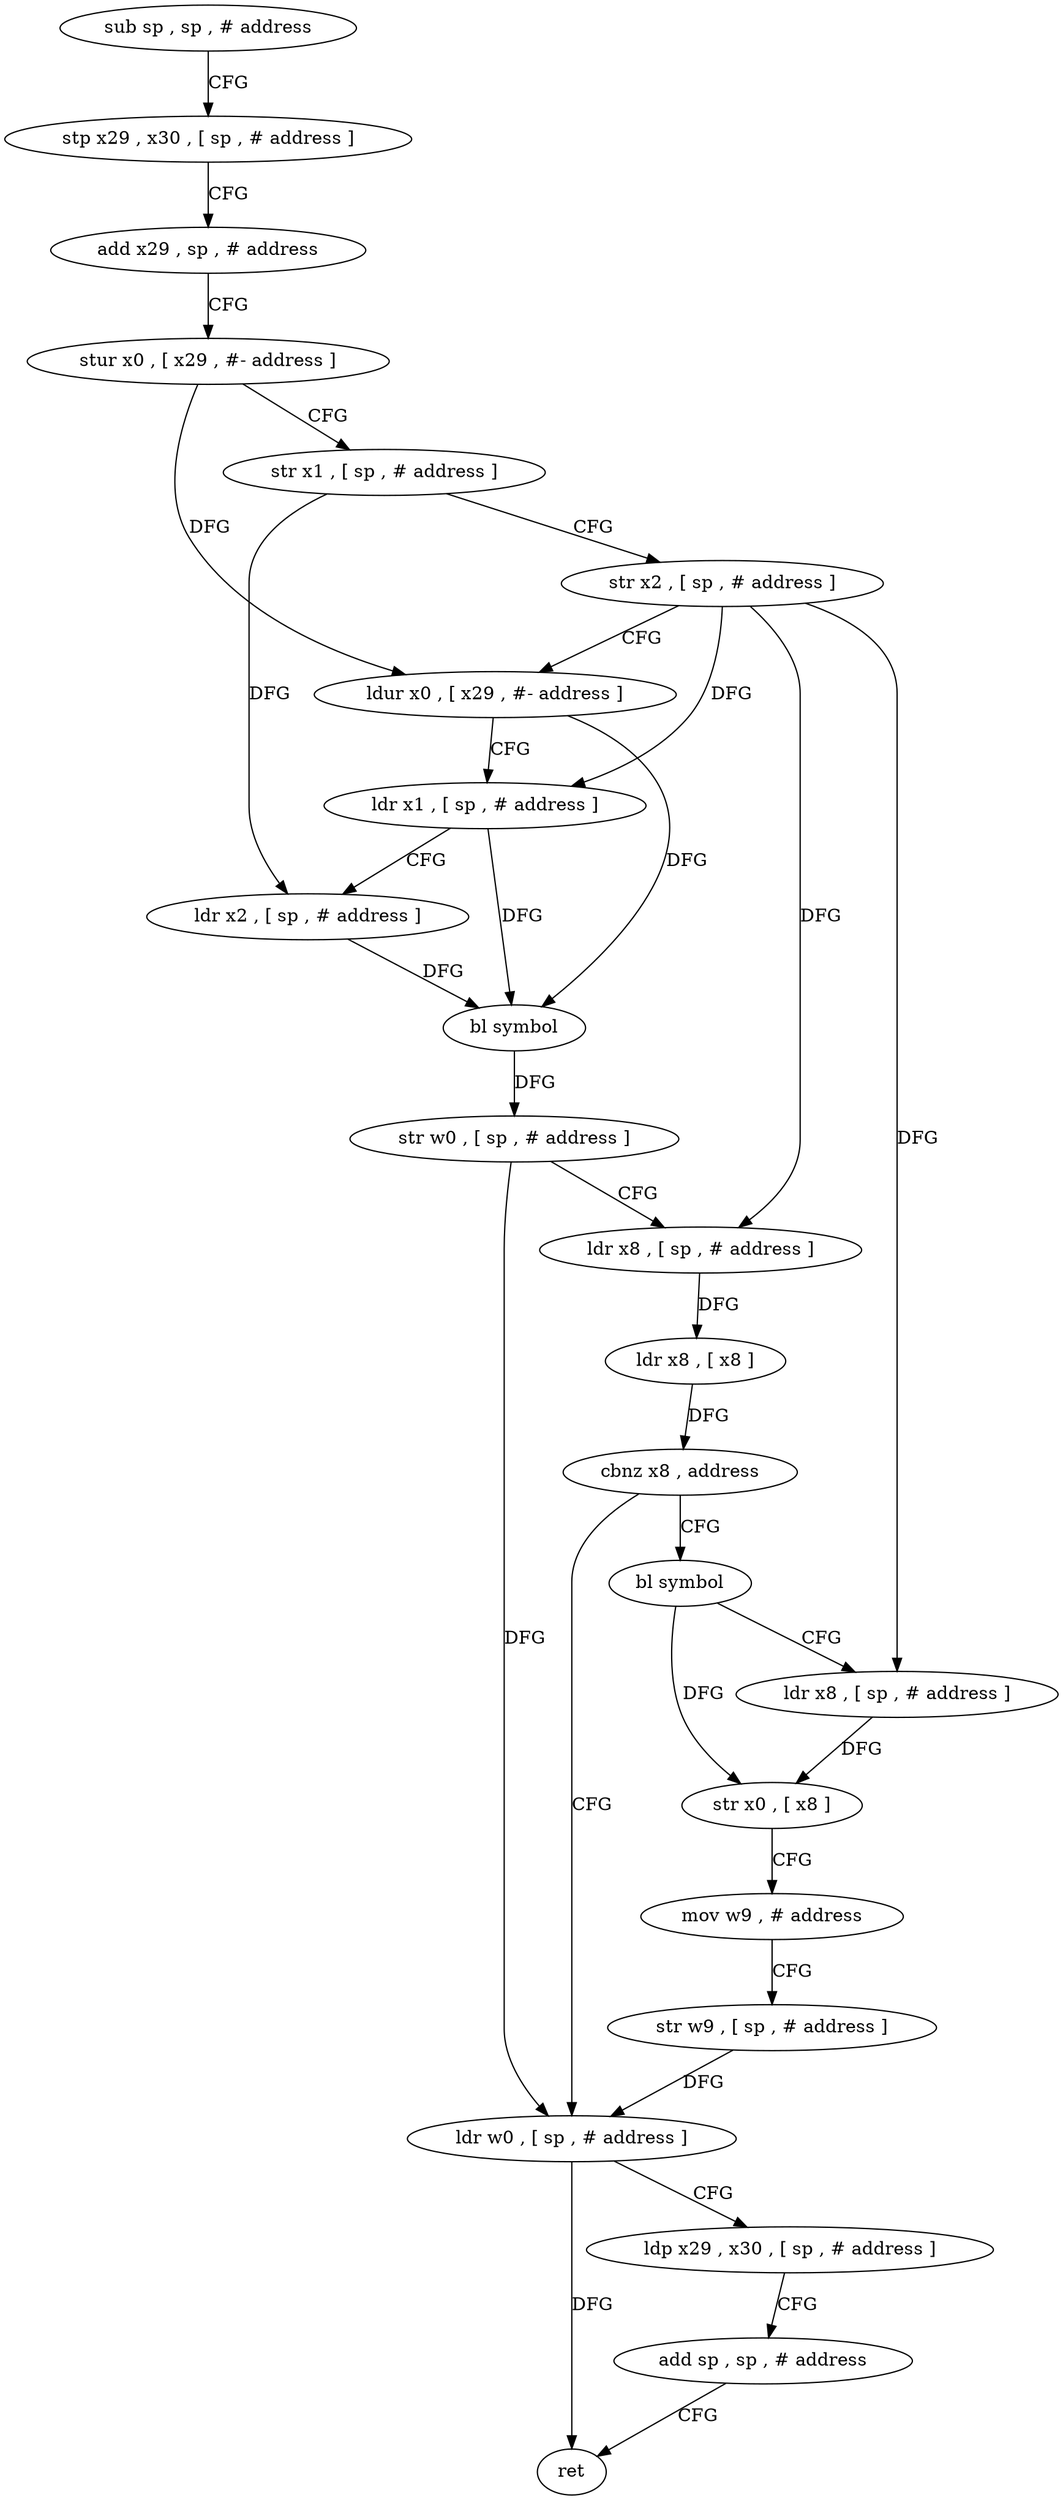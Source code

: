digraph "func" {
"4385276" [label = "sub sp , sp , # address" ]
"4385280" [label = "stp x29 , x30 , [ sp , # address ]" ]
"4385284" [label = "add x29 , sp , # address" ]
"4385288" [label = "stur x0 , [ x29 , #- address ]" ]
"4385292" [label = "str x1 , [ sp , # address ]" ]
"4385296" [label = "str x2 , [ sp , # address ]" ]
"4385300" [label = "ldur x0 , [ x29 , #- address ]" ]
"4385304" [label = "ldr x1 , [ sp , # address ]" ]
"4385308" [label = "ldr x2 , [ sp , # address ]" ]
"4385312" [label = "bl symbol" ]
"4385316" [label = "str w0 , [ sp , # address ]" ]
"4385320" [label = "ldr x8 , [ sp , # address ]" ]
"4385324" [label = "ldr x8 , [ x8 ]" ]
"4385328" [label = "cbnz x8 , address" ]
"4385352" [label = "ldr w0 , [ sp , # address ]" ]
"4385332" [label = "bl symbol" ]
"4385356" [label = "ldp x29 , x30 , [ sp , # address ]" ]
"4385360" [label = "add sp , sp , # address" ]
"4385364" [label = "ret" ]
"4385336" [label = "ldr x8 , [ sp , # address ]" ]
"4385340" [label = "str x0 , [ x8 ]" ]
"4385344" [label = "mov w9 , # address" ]
"4385348" [label = "str w9 , [ sp , # address ]" ]
"4385276" -> "4385280" [ label = "CFG" ]
"4385280" -> "4385284" [ label = "CFG" ]
"4385284" -> "4385288" [ label = "CFG" ]
"4385288" -> "4385292" [ label = "CFG" ]
"4385288" -> "4385300" [ label = "DFG" ]
"4385292" -> "4385296" [ label = "CFG" ]
"4385292" -> "4385308" [ label = "DFG" ]
"4385296" -> "4385300" [ label = "CFG" ]
"4385296" -> "4385304" [ label = "DFG" ]
"4385296" -> "4385320" [ label = "DFG" ]
"4385296" -> "4385336" [ label = "DFG" ]
"4385300" -> "4385304" [ label = "CFG" ]
"4385300" -> "4385312" [ label = "DFG" ]
"4385304" -> "4385308" [ label = "CFG" ]
"4385304" -> "4385312" [ label = "DFG" ]
"4385308" -> "4385312" [ label = "DFG" ]
"4385312" -> "4385316" [ label = "DFG" ]
"4385316" -> "4385320" [ label = "CFG" ]
"4385316" -> "4385352" [ label = "DFG" ]
"4385320" -> "4385324" [ label = "DFG" ]
"4385324" -> "4385328" [ label = "DFG" ]
"4385328" -> "4385352" [ label = "CFG" ]
"4385328" -> "4385332" [ label = "CFG" ]
"4385352" -> "4385356" [ label = "CFG" ]
"4385352" -> "4385364" [ label = "DFG" ]
"4385332" -> "4385336" [ label = "CFG" ]
"4385332" -> "4385340" [ label = "DFG" ]
"4385356" -> "4385360" [ label = "CFG" ]
"4385360" -> "4385364" [ label = "CFG" ]
"4385336" -> "4385340" [ label = "DFG" ]
"4385340" -> "4385344" [ label = "CFG" ]
"4385344" -> "4385348" [ label = "CFG" ]
"4385348" -> "4385352" [ label = "DFG" ]
}
